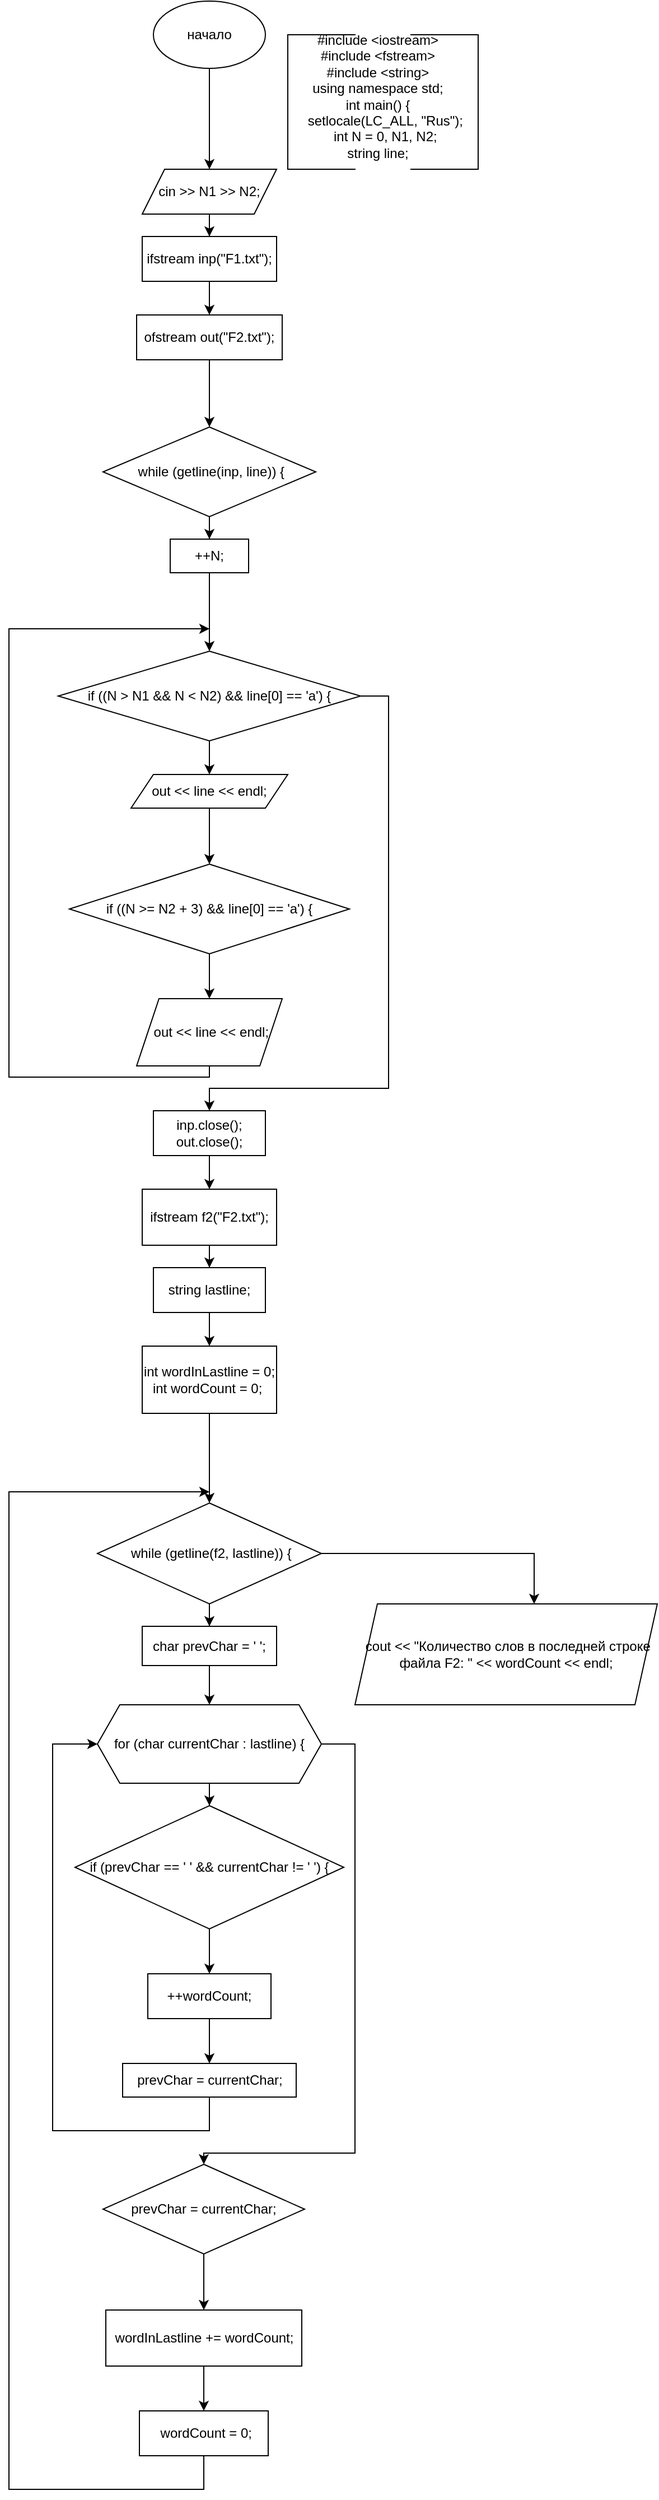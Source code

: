<mxfile version="23.1.5" type="device">
  <diagram name="Страница — 1" id="QenrqYx8hRv5wUmS8CyZ">
    <mxGraphModel dx="1219" dy="713" grid="1" gridSize="10" guides="1" tooltips="1" connect="1" arrows="1" fold="1" page="1" pageScale="1" pageWidth="827" pageHeight="1169" math="0" shadow="0">
      <root>
        <mxCell id="0" />
        <mxCell id="1" parent="0" />
        <mxCell id="4kiU04x6DdWgbglIezlW-3" value="" style="edgeStyle=orthogonalEdgeStyle;rounded=0;orthogonalLoop=1;jettySize=auto;html=1;" edge="1" parent="1" source="4kiU04x6DdWgbglIezlW-1" target="4kiU04x6DdWgbglIezlW-2">
          <mxGeometry relative="1" as="geometry" />
        </mxCell>
        <mxCell id="4kiU04x6DdWgbglIezlW-1" value="начало" style="ellipse;whiteSpace=wrap;html=1;" vertex="1" parent="1">
          <mxGeometry x="350" y="70" width="100" height="60" as="geometry" />
        </mxCell>
        <mxCell id="4kiU04x6DdWgbglIezlW-8" value="" style="edgeStyle=orthogonalEdgeStyle;rounded=0;orthogonalLoop=1;jettySize=auto;html=1;" edge="1" parent="1" source="4kiU04x6DdWgbglIezlW-2" target="4kiU04x6DdWgbglIezlW-7">
          <mxGeometry relative="1" as="geometry" />
        </mxCell>
        <mxCell id="4kiU04x6DdWgbglIezlW-2" value="cin &amp;gt;&amp;gt; N1 &amp;gt;&amp;gt; N2;" style="shape=parallelogram;perimeter=parallelogramPerimeter;whiteSpace=wrap;html=1;fixedSize=1;" vertex="1" parent="1">
          <mxGeometry x="340" y="220" width="120" height="40" as="geometry" />
        </mxCell>
        <mxCell id="4kiU04x6DdWgbglIezlW-4" value="&lt;div&gt;#include &amp;lt;iostream&amp;gt;&lt;/div&gt;&lt;div&gt;#include &amp;lt;fstream&amp;gt;&lt;/div&gt;&lt;div&gt;#include &amp;lt;string&amp;gt;&lt;/div&gt;&lt;div&gt;&lt;div&gt;using namespace std;&lt;/div&gt;&lt;/div&gt;&lt;div&gt;&lt;div&gt;int main() {&lt;/div&gt;&lt;div&gt;&amp;nbsp; &amp;nbsp; setlocale(LC_ALL, &quot;Rus&quot;);&lt;/div&gt;&lt;div&gt;&amp;nbsp; &amp;nbsp; int N = 0, N1, N2;&lt;/div&gt;&lt;/div&gt;&lt;div&gt;string line;&lt;br&gt;&lt;/div&gt;" style="text;html=1;align=center;verticalAlign=middle;resizable=0;points=[];autosize=1;strokeColor=none;fillColor=none;" vertex="1" parent="1">
          <mxGeometry x="460" y="90" width="180" height="130" as="geometry" />
        </mxCell>
        <mxCell id="4kiU04x6DdWgbglIezlW-5" value="" style="shape=partialRectangle;whiteSpace=wrap;html=1;bottom=1;right=1;left=1;top=0;fillColor=none;routingCenterX=-0.5;direction=south;" vertex="1" parent="1">
          <mxGeometry x="470" y="100" width="60" height="120" as="geometry" />
        </mxCell>
        <mxCell id="4kiU04x6DdWgbglIezlW-6" value="" style="shape=partialRectangle;whiteSpace=wrap;html=1;bottom=1;right=1;left=1;top=0;fillColor=none;routingCenterX=-0.5;direction=north;" vertex="1" parent="1">
          <mxGeometry x="580" y="100" width="60" height="120" as="geometry" />
        </mxCell>
        <mxCell id="4kiU04x6DdWgbglIezlW-9" style="edgeStyle=orthogonalEdgeStyle;rounded=0;orthogonalLoop=1;jettySize=auto;html=1;" edge="1" parent="1" source="4kiU04x6DdWgbglIezlW-7" target="4kiU04x6DdWgbglIezlW-10">
          <mxGeometry relative="1" as="geometry">
            <mxPoint x="400" y="360" as="targetPoint" />
          </mxGeometry>
        </mxCell>
        <mxCell id="4kiU04x6DdWgbglIezlW-7" value="ifstream inp(&quot;F1.txt&quot;);" style="whiteSpace=wrap;html=1;" vertex="1" parent="1">
          <mxGeometry x="340" y="280" width="120" height="40" as="geometry" />
        </mxCell>
        <mxCell id="4kiU04x6DdWgbglIezlW-11" style="edgeStyle=orthogonalEdgeStyle;rounded=0;orthogonalLoop=1;jettySize=auto;html=1;" edge="1" parent="1" source="4kiU04x6DdWgbglIezlW-10" target="4kiU04x6DdWgbglIezlW-12">
          <mxGeometry relative="1" as="geometry">
            <mxPoint x="400" y="440" as="targetPoint" />
          </mxGeometry>
        </mxCell>
        <mxCell id="4kiU04x6DdWgbglIezlW-10" value="ofstream out(&quot;F2.txt&quot;);" style="rounded=0;whiteSpace=wrap;html=1;" vertex="1" parent="1">
          <mxGeometry x="335" y="350" width="130" height="40" as="geometry" />
        </mxCell>
        <mxCell id="4kiU04x6DdWgbglIezlW-14" value="" style="edgeStyle=orthogonalEdgeStyle;rounded=0;orthogonalLoop=1;jettySize=auto;html=1;" edge="1" parent="1" source="4kiU04x6DdWgbglIezlW-12" target="4kiU04x6DdWgbglIezlW-13">
          <mxGeometry relative="1" as="geometry" />
        </mxCell>
        <mxCell id="4kiU04x6DdWgbglIezlW-12" value="&amp;nbsp;while (getline(inp, line)) {" style="rhombus;whiteSpace=wrap;html=1;" vertex="1" parent="1">
          <mxGeometry x="305" y="450" width="190" height="80" as="geometry" />
        </mxCell>
        <mxCell id="4kiU04x6DdWgbglIezlW-16" value="" style="edgeStyle=orthogonalEdgeStyle;rounded=0;orthogonalLoop=1;jettySize=auto;html=1;" edge="1" parent="1" source="4kiU04x6DdWgbglIezlW-13" target="4kiU04x6DdWgbglIezlW-15">
          <mxGeometry relative="1" as="geometry" />
        </mxCell>
        <mxCell id="4kiU04x6DdWgbglIezlW-13" value="++N;" style="whiteSpace=wrap;html=1;" vertex="1" parent="1">
          <mxGeometry x="365" y="550" width="70" height="30" as="geometry" />
        </mxCell>
        <mxCell id="4kiU04x6DdWgbglIezlW-18" value="" style="edgeStyle=orthogonalEdgeStyle;rounded=0;orthogonalLoop=1;jettySize=auto;html=1;" edge="1" parent="1" source="4kiU04x6DdWgbglIezlW-15" target="4kiU04x6DdWgbglIezlW-17">
          <mxGeometry relative="1" as="geometry" />
        </mxCell>
        <mxCell id="4kiU04x6DdWgbglIezlW-37" style="edgeStyle=orthogonalEdgeStyle;rounded=0;orthogonalLoop=1;jettySize=auto;html=1;entryX=0.5;entryY=0;entryDx=0;entryDy=0;" edge="1" parent="1" source="4kiU04x6DdWgbglIezlW-15" target="4kiU04x6DdWgbglIezlW-25">
          <mxGeometry relative="1" as="geometry">
            <Array as="points">
              <mxPoint x="560" y="690" />
              <mxPoint x="560" y="1040" />
              <mxPoint x="400" y="1040" />
            </Array>
          </mxGeometry>
        </mxCell>
        <mxCell id="4kiU04x6DdWgbglIezlW-15" value="if ((N &amp;gt; N1 &amp;amp;&amp;amp; N &amp;lt; N2) &amp;amp;&amp;amp; line[0] == &#39;a&#39;) {" style="rhombus;whiteSpace=wrap;html=1;" vertex="1" parent="1">
          <mxGeometry x="265" y="650" width="270" height="80" as="geometry" />
        </mxCell>
        <mxCell id="4kiU04x6DdWgbglIezlW-19" style="edgeStyle=orthogonalEdgeStyle;rounded=0;orthogonalLoop=1;jettySize=auto;html=1;" edge="1" parent="1" source="4kiU04x6DdWgbglIezlW-17" target="4kiU04x6DdWgbglIezlW-20">
          <mxGeometry relative="1" as="geometry">
            <mxPoint x="400" y="860" as="targetPoint" />
          </mxGeometry>
        </mxCell>
        <mxCell id="4kiU04x6DdWgbglIezlW-17" value="out &amp;lt;&amp;lt; line &amp;lt;&amp;lt; endl;" style="shape=parallelogram;perimeter=parallelogramPerimeter;whiteSpace=wrap;html=1;fixedSize=1;" vertex="1" parent="1">
          <mxGeometry x="330" y="760" width="140" height="30" as="geometry" />
        </mxCell>
        <mxCell id="4kiU04x6DdWgbglIezlW-22" value="" style="edgeStyle=orthogonalEdgeStyle;rounded=0;orthogonalLoop=1;jettySize=auto;html=1;" edge="1" parent="1" source="4kiU04x6DdWgbglIezlW-20" target="4kiU04x6DdWgbglIezlW-21">
          <mxGeometry relative="1" as="geometry" />
        </mxCell>
        <mxCell id="4kiU04x6DdWgbglIezlW-20" value="if ((N &amp;gt;= N2 + 3) &amp;amp;&amp;amp; line[0] == &#39;a&#39;) {" style="rhombus;whiteSpace=wrap;html=1;" vertex="1" parent="1">
          <mxGeometry x="275" y="840" width="250" height="80" as="geometry" />
        </mxCell>
        <mxCell id="4kiU04x6DdWgbglIezlW-36" style="edgeStyle=orthogonalEdgeStyle;rounded=0;orthogonalLoop=1;jettySize=auto;html=1;" edge="1" parent="1" source="4kiU04x6DdWgbglIezlW-21">
          <mxGeometry relative="1" as="geometry">
            <mxPoint x="400" y="630" as="targetPoint" />
            <Array as="points">
              <mxPoint x="400" y="1030" />
              <mxPoint x="221" y="1030" />
            </Array>
          </mxGeometry>
        </mxCell>
        <mxCell id="4kiU04x6DdWgbglIezlW-21" value="&amp;nbsp;out &amp;lt;&amp;lt; line &amp;lt;&amp;lt; endl;" style="shape=parallelogram;perimeter=parallelogramPerimeter;whiteSpace=wrap;html=1;fixedSize=1;" vertex="1" parent="1">
          <mxGeometry x="335" y="960" width="130" height="60" as="geometry" />
        </mxCell>
        <mxCell id="4kiU04x6DdWgbglIezlW-26" style="edgeStyle=orthogonalEdgeStyle;rounded=0;orthogonalLoop=1;jettySize=auto;html=1;" edge="1" parent="1" source="4kiU04x6DdWgbglIezlW-25" target="4kiU04x6DdWgbglIezlW-27">
          <mxGeometry relative="1" as="geometry">
            <mxPoint x="400" y="1160" as="targetPoint" />
          </mxGeometry>
        </mxCell>
        <mxCell id="4kiU04x6DdWgbglIezlW-25" value="&lt;div&gt;inp.close();&lt;/div&gt;&lt;div&gt;out.close();&lt;/div&gt;" style="rounded=0;whiteSpace=wrap;html=1;" vertex="1" parent="1">
          <mxGeometry x="350" y="1060" width="100" height="40" as="geometry" />
        </mxCell>
        <mxCell id="4kiU04x6DdWgbglIezlW-28" style="edgeStyle=orthogonalEdgeStyle;rounded=0;orthogonalLoop=1;jettySize=auto;html=1;" edge="1" parent="1" source="4kiU04x6DdWgbglIezlW-27" target="4kiU04x6DdWgbglIezlW-29">
          <mxGeometry relative="1" as="geometry">
            <mxPoint x="400" y="1240" as="targetPoint" />
          </mxGeometry>
        </mxCell>
        <mxCell id="4kiU04x6DdWgbglIezlW-27" value="ifstream f2(&quot;F2.txt&quot;);" style="rounded=0;whiteSpace=wrap;html=1;" vertex="1" parent="1">
          <mxGeometry x="340" y="1130" width="120" height="50" as="geometry" />
        </mxCell>
        <mxCell id="4kiU04x6DdWgbglIezlW-30" style="edgeStyle=orthogonalEdgeStyle;rounded=0;orthogonalLoop=1;jettySize=auto;html=1;" edge="1" parent="1" source="4kiU04x6DdWgbglIezlW-29" target="4kiU04x6DdWgbglIezlW-31">
          <mxGeometry relative="1" as="geometry">
            <mxPoint x="400" y="1300" as="targetPoint" />
          </mxGeometry>
        </mxCell>
        <mxCell id="4kiU04x6DdWgbglIezlW-29" value="string lastline;" style="rounded=0;whiteSpace=wrap;html=1;" vertex="1" parent="1">
          <mxGeometry x="350" y="1200" width="100" height="40" as="geometry" />
        </mxCell>
        <mxCell id="4kiU04x6DdWgbglIezlW-33" value="" style="edgeStyle=orthogonalEdgeStyle;rounded=0;orthogonalLoop=1;jettySize=auto;html=1;" edge="1" parent="1" source="4kiU04x6DdWgbglIezlW-31" target="4kiU04x6DdWgbglIezlW-32">
          <mxGeometry relative="1" as="geometry" />
        </mxCell>
        <mxCell id="4kiU04x6DdWgbglIezlW-31" value="&lt;div&gt;int wordInLastline = 0;&lt;/div&gt;&lt;div&gt;int wordCount = 0;&amp;nbsp;&lt;/div&gt;" style="rounded=0;whiteSpace=wrap;html=1;" vertex="1" parent="1">
          <mxGeometry x="340" y="1270" width="120" height="60" as="geometry" />
        </mxCell>
        <mxCell id="4kiU04x6DdWgbglIezlW-40" value="" style="edgeStyle=orthogonalEdgeStyle;rounded=0;orthogonalLoop=1;jettySize=auto;html=1;" edge="1" parent="1" source="4kiU04x6DdWgbglIezlW-32" target="4kiU04x6DdWgbglIezlW-39">
          <mxGeometry relative="1" as="geometry" />
        </mxCell>
        <mxCell id="4kiU04x6DdWgbglIezlW-59" value="" style="edgeStyle=orthogonalEdgeStyle;rounded=0;orthogonalLoop=1;jettySize=auto;html=1;" edge="1" parent="1" source="4kiU04x6DdWgbglIezlW-32" target="4kiU04x6DdWgbglIezlW-58">
          <mxGeometry relative="1" as="geometry">
            <Array as="points">
              <mxPoint x="690" y="1455" />
            </Array>
          </mxGeometry>
        </mxCell>
        <mxCell id="4kiU04x6DdWgbglIezlW-32" value="&amp;nbsp;while (getline(f2, lastline)) {" style="rhombus;whiteSpace=wrap;html=1;rounded=0;" vertex="1" parent="1">
          <mxGeometry x="300" y="1410" width="200" height="90" as="geometry" />
        </mxCell>
        <mxCell id="4kiU04x6DdWgbglIezlW-41" style="edgeStyle=orthogonalEdgeStyle;rounded=0;orthogonalLoop=1;jettySize=auto;html=1;" edge="1" parent="1" source="4kiU04x6DdWgbglIezlW-39" target="4kiU04x6DdWgbglIezlW-42">
          <mxGeometry relative="1" as="geometry">
            <mxPoint x="400" y="1620" as="targetPoint" />
          </mxGeometry>
        </mxCell>
        <mxCell id="4kiU04x6DdWgbglIezlW-39" value="char prevChar = &#39; &#39;;" style="whiteSpace=wrap;html=1;rounded=0;" vertex="1" parent="1">
          <mxGeometry x="340" y="1520" width="120" height="35" as="geometry" />
        </mxCell>
        <mxCell id="4kiU04x6DdWgbglIezlW-44" value="" style="edgeStyle=orthogonalEdgeStyle;rounded=0;orthogonalLoop=1;jettySize=auto;html=1;" edge="1" parent="1" source="4kiU04x6DdWgbglIezlW-42" target="4kiU04x6DdWgbglIezlW-43">
          <mxGeometry relative="1" as="geometry" />
        </mxCell>
        <mxCell id="4kiU04x6DdWgbglIezlW-51" style="edgeStyle=orthogonalEdgeStyle;rounded=0;orthogonalLoop=1;jettySize=auto;html=1;" edge="1" parent="1" source="4kiU04x6DdWgbglIezlW-42" target="4kiU04x6DdWgbglIezlW-52">
          <mxGeometry relative="1" as="geometry">
            <mxPoint x="570" y="1630" as="targetPoint" />
            <Array as="points">
              <mxPoint x="530" y="1625" />
              <mxPoint x="530" y="1990" />
              <mxPoint x="395" y="1990" />
            </Array>
          </mxGeometry>
        </mxCell>
        <mxCell id="4kiU04x6DdWgbglIezlW-42" value="for (char currentChar : lastline) {" style="shape=hexagon;perimeter=hexagonPerimeter2;whiteSpace=wrap;html=1;fixedSize=1;" vertex="1" parent="1">
          <mxGeometry x="300" y="1590" width="200" height="70" as="geometry" />
        </mxCell>
        <mxCell id="4kiU04x6DdWgbglIezlW-46" value="" style="edgeStyle=orthogonalEdgeStyle;rounded=0;orthogonalLoop=1;jettySize=auto;html=1;" edge="1" parent="1" source="4kiU04x6DdWgbglIezlW-43" target="4kiU04x6DdWgbglIezlW-45">
          <mxGeometry relative="1" as="geometry" />
        </mxCell>
        <mxCell id="4kiU04x6DdWgbglIezlW-43" value="if (prevChar == &#39; &#39; &amp;amp;&amp;amp; currentChar != &#39; &#39;) {" style="rhombus;whiteSpace=wrap;html=1;" vertex="1" parent="1">
          <mxGeometry x="280" y="1680" width="240" height="110" as="geometry" />
        </mxCell>
        <mxCell id="4kiU04x6DdWgbglIezlW-47" style="edgeStyle=orthogonalEdgeStyle;rounded=0;orthogonalLoop=1;jettySize=auto;html=1;" edge="1" parent="1" source="4kiU04x6DdWgbglIezlW-45" target="4kiU04x6DdWgbglIezlW-48">
          <mxGeometry relative="1" as="geometry">
            <mxPoint x="400" y="1930" as="targetPoint" />
          </mxGeometry>
        </mxCell>
        <mxCell id="4kiU04x6DdWgbglIezlW-45" value="++wordCount;" style="whiteSpace=wrap;html=1;" vertex="1" parent="1">
          <mxGeometry x="345" y="1830" width="110" height="40" as="geometry" />
        </mxCell>
        <mxCell id="4kiU04x6DdWgbglIezlW-49" style="edgeStyle=orthogonalEdgeStyle;rounded=0;orthogonalLoop=1;jettySize=auto;html=1;entryX=0;entryY=0.5;entryDx=0;entryDy=0;" edge="1" parent="1" source="4kiU04x6DdWgbglIezlW-48" target="4kiU04x6DdWgbglIezlW-42">
          <mxGeometry relative="1" as="geometry">
            <Array as="points">
              <mxPoint x="400" y="1970" />
              <mxPoint x="260" y="1970" />
              <mxPoint x="260" y="1625" />
            </Array>
          </mxGeometry>
        </mxCell>
        <mxCell id="4kiU04x6DdWgbglIezlW-48" value="prevChar = currentChar;" style="rounded=0;whiteSpace=wrap;html=1;" vertex="1" parent="1">
          <mxGeometry x="322.5" y="1910" width="155" height="30" as="geometry" />
        </mxCell>
        <mxCell id="4kiU04x6DdWgbglIezlW-54" value="" style="edgeStyle=orthogonalEdgeStyle;rounded=0;orthogonalLoop=1;jettySize=auto;html=1;" edge="1" parent="1" source="4kiU04x6DdWgbglIezlW-52" target="4kiU04x6DdWgbglIezlW-53">
          <mxGeometry relative="1" as="geometry" />
        </mxCell>
        <mxCell id="4kiU04x6DdWgbglIezlW-52" value="prevChar = currentChar;" style="rhombus;whiteSpace=wrap;html=1;" vertex="1" parent="1">
          <mxGeometry x="305" y="2000" width="180" height="80" as="geometry" />
        </mxCell>
        <mxCell id="4kiU04x6DdWgbglIezlW-56" value="" style="edgeStyle=orthogonalEdgeStyle;rounded=0;orthogonalLoop=1;jettySize=auto;html=1;" edge="1" parent="1" source="4kiU04x6DdWgbglIezlW-53" target="4kiU04x6DdWgbglIezlW-55">
          <mxGeometry relative="1" as="geometry" />
        </mxCell>
        <mxCell id="4kiU04x6DdWgbglIezlW-53" value="wordInLastline += wordCount;" style="whiteSpace=wrap;html=1;" vertex="1" parent="1">
          <mxGeometry x="307.5" y="2130" width="175" height="50" as="geometry" />
        </mxCell>
        <mxCell id="4kiU04x6DdWgbglIezlW-57" style="edgeStyle=orthogonalEdgeStyle;rounded=0;orthogonalLoop=1;jettySize=auto;html=1;" edge="1" parent="1" source="4kiU04x6DdWgbglIezlW-55">
          <mxGeometry relative="1" as="geometry">
            <mxPoint x="400" y="1400" as="targetPoint" />
            <Array as="points">
              <mxPoint x="395" y="2290" />
              <mxPoint x="221" y="2290" />
              <mxPoint x="221" y="1400" />
            </Array>
          </mxGeometry>
        </mxCell>
        <mxCell id="4kiU04x6DdWgbglIezlW-55" value="&amp;nbsp;wordCount = 0;" style="whiteSpace=wrap;html=1;" vertex="1" parent="1">
          <mxGeometry x="337.5" y="2220" width="115" height="40" as="geometry" />
        </mxCell>
        <mxCell id="4kiU04x6DdWgbglIezlW-58" value="&amp;nbsp;cout &amp;lt;&amp;lt; &quot;Количество слов в последней строке файла F2: &quot; &amp;lt;&amp;lt; wordCount &amp;lt;&amp;lt; endl;" style="shape=parallelogram;perimeter=parallelogramPerimeter;whiteSpace=wrap;html=1;fixedSize=1;rounded=0;" vertex="1" parent="1">
          <mxGeometry x="530" y="1500" width="270" height="90" as="geometry" />
        </mxCell>
      </root>
    </mxGraphModel>
  </diagram>
</mxfile>

